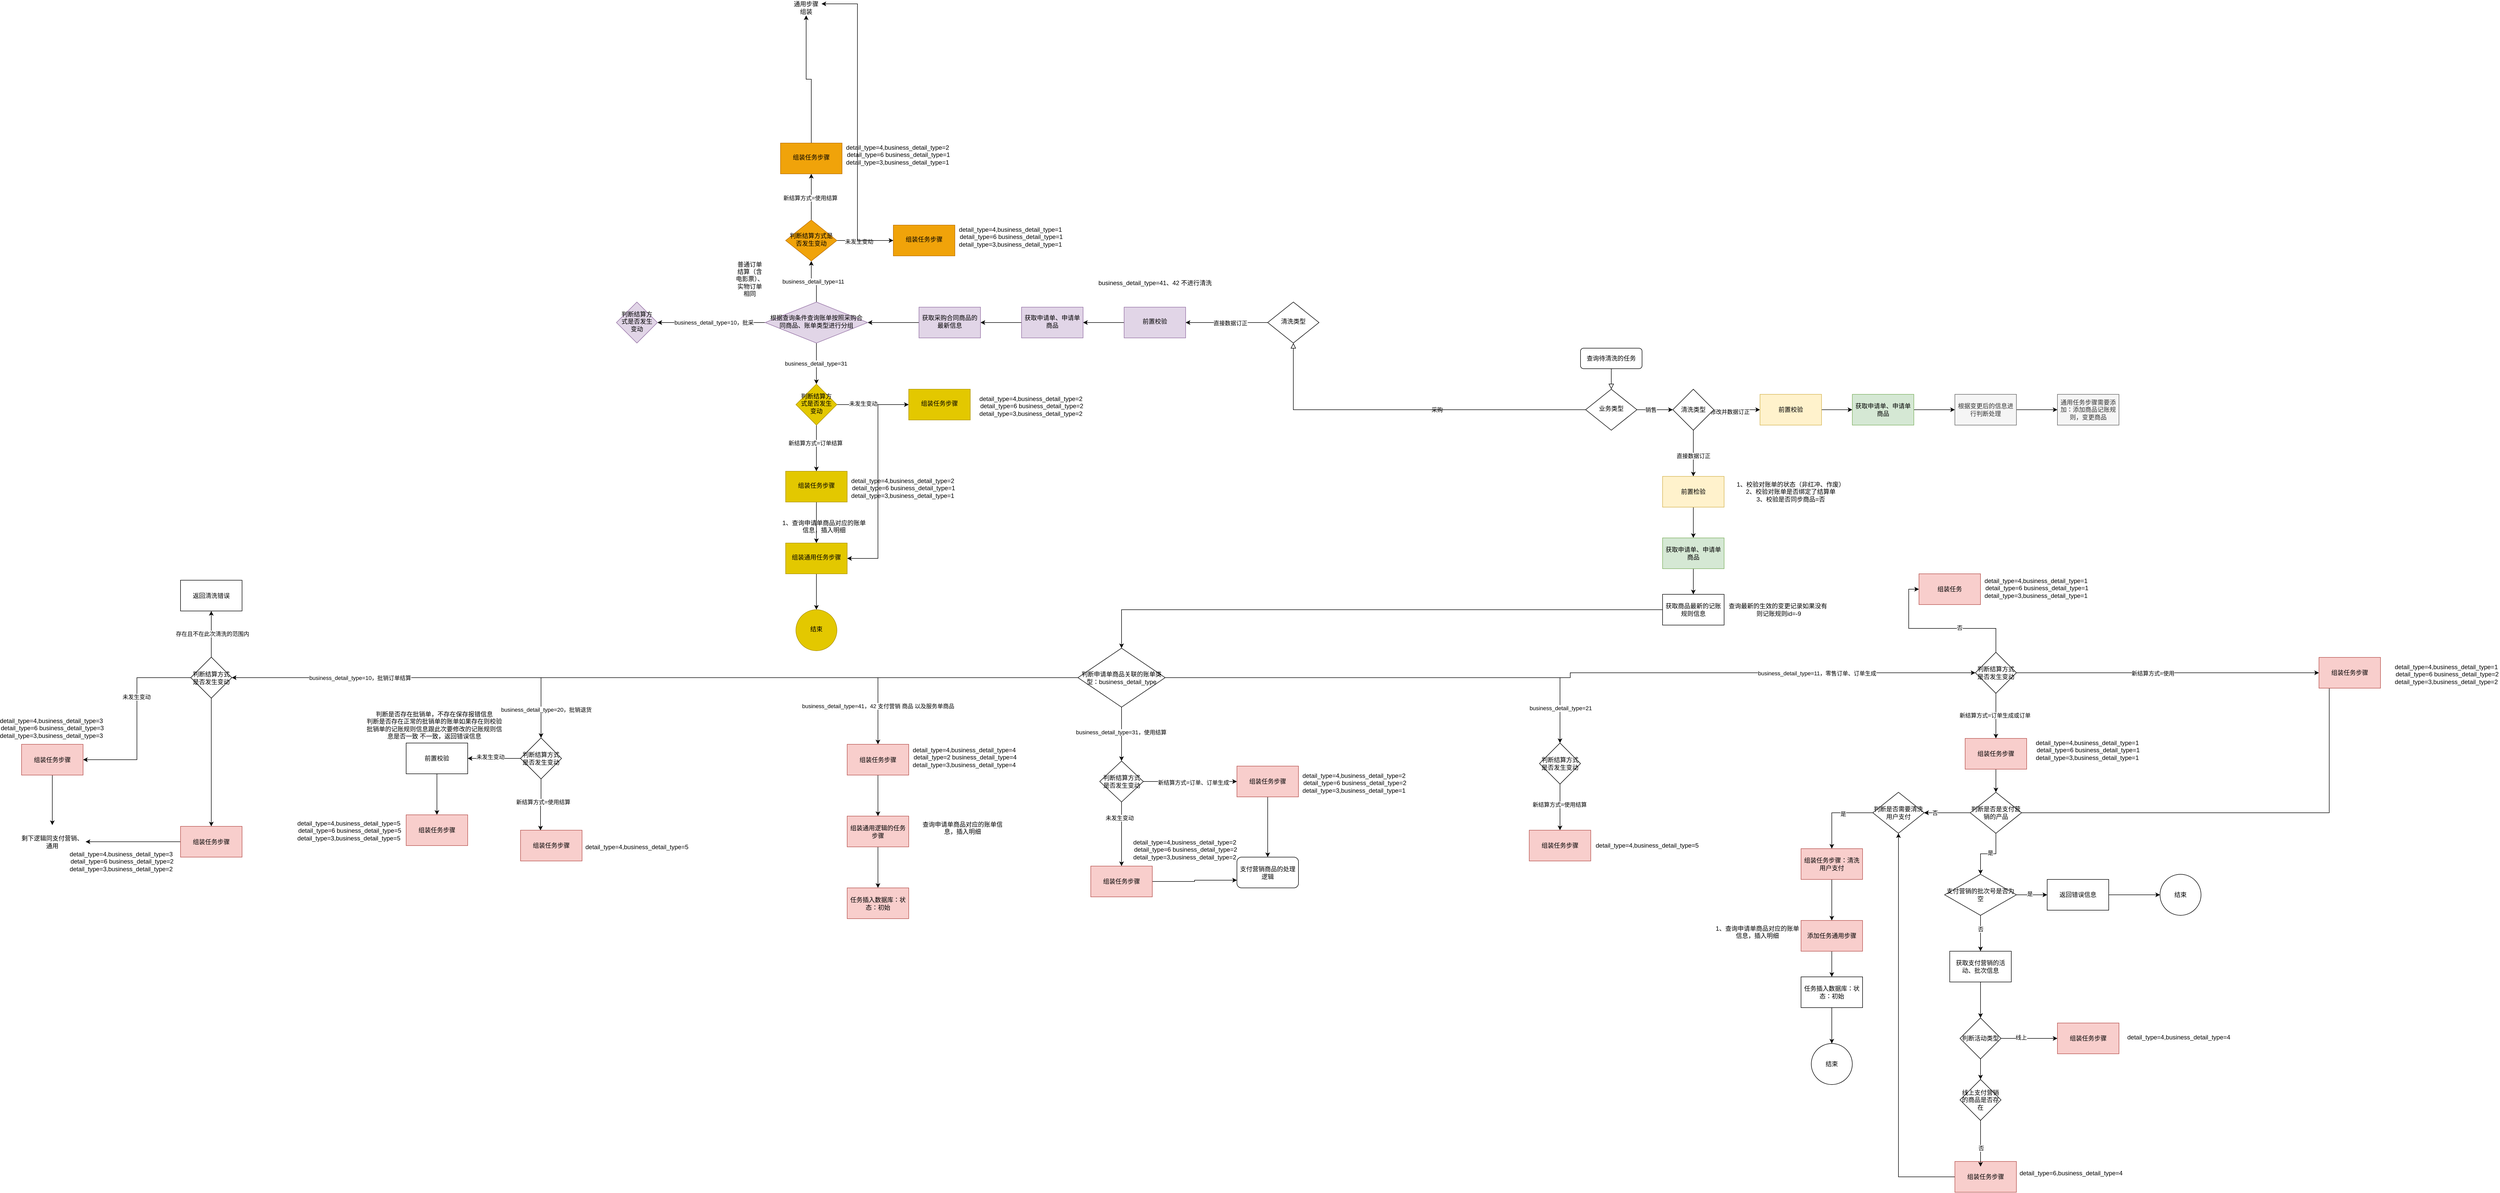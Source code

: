 <mxfile version="24.3.1" type="github">
  <diagram id="C5RBs43oDa-KdzZeNtuy" name="Page-1">
    <mxGraphModel dx="4502" dy="1900" grid="1" gridSize="10" guides="1" tooltips="1" connect="1" arrows="1" fold="1" page="1" pageScale="1" pageWidth="827" pageHeight="1169" math="0" shadow="0">
      <root>
        <mxCell id="WIyWlLk6GJQsqaUBKTNV-0" />
        <mxCell id="WIyWlLk6GJQsqaUBKTNV-1" parent="WIyWlLk6GJQsqaUBKTNV-0" />
        <mxCell id="WIyWlLk6GJQsqaUBKTNV-2" value="" style="rounded=0;html=1;jettySize=auto;orthogonalLoop=1;fontSize=11;endArrow=block;endFill=0;endSize=8;strokeWidth=1;shadow=0;labelBackgroundColor=none;edgeStyle=orthogonalEdgeStyle;" parent="WIyWlLk6GJQsqaUBKTNV-1" source="WIyWlLk6GJQsqaUBKTNV-3" target="WIyWlLk6GJQsqaUBKTNV-6" edge="1">
          <mxGeometry relative="1" as="geometry" />
        </mxCell>
        <mxCell id="WIyWlLk6GJQsqaUBKTNV-3" value="查询待清洗的任务" style="rounded=1;whiteSpace=wrap;html=1;fontSize=12;glass=0;strokeWidth=1;shadow=0;" parent="WIyWlLk6GJQsqaUBKTNV-1" vertex="1">
          <mxGeometry x="-80" y="80" width="120" height="40" as="geometry" />
        </mxCell>
        <mxCell id="WIyWlLk6GJQsqaUBKTNV-4" value="采购" style="rounded=0;html=1;jettySize=auto;orthogonalLoop=1;fontSize=11;endArrow=block;endFill=0;endSize=8;strokeWidth=1;shadow=0;labelBackgroundColor=none;edgeStyle=orthogonalEdgeStyle;" parent="WIyWlLk6GJQsqaUBKTNV-1" source="WIyWlLk6GJQsqaUBKTNV-6" target="WIyWlLk6GJQsqaUBKTNV-10" edge="1">
          <mxGeometry x="-0.171" relative="1" as="geometry">
            <mxPoint as="offset" />
          </mxGeometry>
        </mxCell>
        <mxCell id="jGAe0SY2VGK8TSROneUU-2" value="" style="edgeStyle=orthogonalEdgeStyle;rounded=0;orthogonalLoop=1;jettySize=auto;html=1;" parent="WIyWlLk6GJQsqaUBKTNV-1" source="WIyWlLk6GJQsqaUBKTNV-6" edge="1">
          <mxGeometry relative="1" as="geometry">
            <mxPoint x="100" y="200" as="targetPoint" />
          </mxGeometry>
        </mxCell>
        <mxCell id="jGAe0SY2VGK8TSROneUU-3" value="销售" style="edgeLabel;html=1;align=center;verticalAlign=middle;resizable=0;points=[];" parent="jGAe0SY2VGK8TSROneUU-2" vertex="1" connectable="0">
          <mxGeometry x="-0.229" relative="1" as="geometry">
            <mxPoint as="offset" />
          </mxGeometry>
        </mxCell>
        <mxCell id="WIyWlLk6GJQsqaUBKTNV-6" value="业务类型" style="rhombus;whiteSpace=wrap;html=1;shadow=0;fontFamily=Helvetica;fontSize=12;align=center;strokeWidth=1;spacing=6;spacingTop=-4;" parent="WIyWlLk6GJQsqaUBKTNV-1" vertex="1">
          <mxGeometry x="-70" y="160" width="100" height="80" as="geometry" />
        </mxCell>
        <mxCell id="2OsWfhqXqFlylCH4l19Q-96" value="" style="edgeStyle=orthogonalEdgeStyle;rounded=0;orthogonalLoop=1;jettySize=auto;html=1;" edge="1" parent="WIyWlLk6GJQsqaUBKTNV-1" source="WIyWlLk6GJQsqaUBKTNV-10" target="2OsWfhqXqFlylCH4l19Q-95">
          <mxGeometry relative="1" as="geometry" />
        </mxCell>
        <mxCell id="2OsWfhqXqFlylCH4l19Q-98" value="直接数据订正" style="edgeLabel;html=1;align=center;verticalAlign=middle;resizable=0;points=[];" vertex="1" connectable="0" parent="2OsWfhqXqFlylCH4l19Q-96">
          <mxGeometry x="-0.087" y="1" relative="1" as="geometry">
            <mxPoint as="offset" />
          </mxGeometry>
        </mxCell>
        <mxCell id="WIyWlLk6GJQsqaUBKTNV-10" value="清洗类型" style="rhombus;whiteSpace=wrap;html=1;shadow=0;fontFamily=Helvetica;fontSize=12;align=center;strokeWidth=1;spacing=6;spacingTop=-4;" parent="WIyWlLk6GJQsqaUBKTNV-1" vertex="1">
          <mxGeometry x="-690" y="-10" width="100" height="80" as="geometry" />
        </mxCell>
        <mxCell id="jGAe0SY2VGK8TSROneUU-6" value="" style="edgeStyle=orthogonalEdgeStyle;rounded=0;orthogonalLoop=1;jettySize=auto;html=1;" parent="WIyWlLk6GJQsqaUBKTNV-1" source="jGAe0SY2VGK8TSROneUU-4" target="jGAe0SY2VGK8TSROneUU-5" edge="1">
          <mxGeometry relative="1" as="geometry" />
        </mxCell>
        <mxCell id="jGAe0SY2VGK8TSROneUU-10" value="修改并数据订正" style="edgeLabel;html=1;align=center;verticalAlign=middle;resizable=0;points=[];" parent="jGAe0SY2VGK8TSROneUU-6" vertex="1" connectable="0">
          <mxGeometry x="-0.323" y="-4" relative="1" as="geometry">
            <mxPoint as="offset" />
          </mxGeometry>
        </mxCell>
        <mxCell id="jGAe0SY2VGK8TSROneUU-8" value="" style="edgeStyle=orthogonalEdgeStyle;rounded=0;orthogonalLoop=1;jettySize=auto;html=1;" parent="WIyWlLk6GJQsqaUBKTNV-1" source="jGAe0SY2VGK8TSROneUU-4" target="jGAe0SY2VGK8TSROneUU-7" edge="1">
          <mxGeometry relative="1" as="geometry" />
        </mxCell>
        <mxCell id="jGAe0SY2VGK8TSROneUU-9" value="直接数据订正" style="edgeLabel;html=1;align=center;verticalAlign=middle;resizable=0;points=[];" parent="jGAe0SY2VGK8TSROneUU-8" vertex="1" connectable="0">
          <mxGeometry x="0.022" relative="1" as="geometry">
            <mxPoint y="4" as="offset" />
          </mxGeometry>
        </mxCell>
        <mxCell id="jGAe0SY2VGK8TSROneUU-4" value="清洗类型" style="rhombus;whiteSpace=wrap;html=1;" parent="WIyWlLk6GJQsqaUBKTNV-1" vertex="1">
          <mxGeometry x="100" y="160" width="80" height="80" as="geometry" />
        </mxCell>
        <mxCell id="jGAe0SY2VGK8TSROneUU-15" value="" style="edgeStyle=orthogonalEdgeStyle;rounded=0;orthogonalLoop=1;jettySize=auto;html=1;" parent="WIyWlLk6GJQsqaUBKTNV-1" source="jGAe0SY2VGK8TSROneUU-5" target="jGAe0SY2VGK8TSROneUU-14" edge="1">
          <mxGeometry relative="1" as="geometry" />
        </mxCell>
        <mxCell id="jGAe0SY2VGK8TSROneUU-5" value="前置校验" style="whiteSpace=wrap;html=1;fillColor=#fff2cc;strokeColor=#d6b656;" parent="WIyWlLk6GJQsqaUBKTNV-1" vertex="1">
          <mxGeometry x="270" y="170" width="120" height="60" as="geometry" />
        </mxCell>
        <mxCell id="jGAe0SY2VGK8TSROneUU-13" value="" style="edgeStyle=orthogonalEdgeStyle;rounded=0;orthogonalLoop=1;jettySize=auto;html=1;" parent="WIyWlLk6GJQsqaUBKTNV-1" source="jGAe0SY2VGK8TSROneUU-7" target="jGAe0SY2VGK8TSROneUU-12" edge="1">
          <mxGeometry relative="1" as="geometry" />
        </mxCell>
        <mxCell id="jGAe0SY2VGK8TSROneUU-7" value="前置检验" style="whiteSpace=wrap;html=1;fillColor=#fff2cc;strokeColor=#d6b656;" parent="WIyWlLk6GJQsqaUBKTNV-1" vertex="1">
          <mxGeometry x="80" y="330" width="120" height="60" as="geometry" />
        </mxCell>
        <mxCell id="jGAe0SY2VGK8TSROneUU-11" value="1、校验对账单的状态（非红冲、作废）&lt;div&gt;2、校验对账单是否绑定了结算单&lt;/div&gt;&lt;div&gt;3、校验是否同步商品=否&lt;/div&gt;" style="text;html=1;align=center;verticalAlign=middle;whiteSpace=wrap;rounded=0;" parent="WIyWlLk6GJQsqaUBKTNV-1" vertex="1">
          <mxGeometry x="200" y="345" width="260" height="30" as="geometry" />
        </mxCell>
        <mxCell id="jGAe0SY2VGK8TSROneUU-20" value="" style="edgeStyle=orthogonalEdgeStyle;rounded=0;orthogonalLoop=1;jettySize=auto;html=1;" parent="WIyWlLk6GJQsqaUBKTNV-1" source="jGAe0SY2VGK8TSROneUU-12" target="jGAe0SY2VGK8TSROneUU-21" edge="1">
          <mxGeometry relative="1" as="geometry">
            <mxPoint x="140" y="550" as="targetPoint" />
          </mxGeometry>
        </mxCell>
        <mxCell id="jGAe0SY2VGK8TSROneUU-12" value="获取申请单、申请单商品" style="whiteSpace=wrap;html=1;fillColor=#d5e8d4;strokeColor=#82b366;" parent="WIyWlLk6GJQsqaUBKTNV-1" vertex="1">
          <mxGeometry x="80" y="450" width="120" height="60" as="geometry" />
        </mxCell>
        <mxCell id="2OsWfhqXqFlylCH4l19Q-92" value="" style="edgeStyle=orthogonalEdgeStyle;rounded=0;orthogonalLoop=1;jettySize=auto;html=1;" edge="1" parent="WIyWlLk6GJQsqaUBKTNV-1" source="jGAe0SY2VGK8TSROneUU-14" target="2OsWfhqXqFlylCH4l19Q-91">
          <mxGeometry relative="1" as="geometry" />
        </mxCell>
        <mxCell id="jGAe0SY2VGK8TSROneUU-14" value="获取申请单、申请单商品" style="whiteSpace=wrap;html=1;fillColor=#d5e8d4;strokeColor=#82b366;" parent="WIyWlLk6GJQsqaUBKTNV-1" vertex="1">
          <mxGeometry x="450" y="170" width="120" height="60" as="geometry" />
        </mxCell>
        <mxCell id="jGAe0SY2VGK8TSROneUU-35" value="" style="edgeStyle=orthogonalEdgeStyle;rounded=0;orthogonalLoop=1;jettySize=auto;html=1;" parent="WIyWlLk6GJQsqaUBKTNV-1" source="jGAe0SY2VGK8TSROneUU-21" target="jGAe0SY2VGK8TSROneUU-34" edge="1">
          <mxGeometry relative="1" as="geometry" />
        </mxCell>
        <mxCell id="jGAe0SY2VGK8TSROneUU-21" value="获取商品最新的记账规则信息" style="rounded=0;whiteSpace=wrap;html=1;" parent="WIyWlLk6GJQsqaUBKTNV-1" vertex="1">
          <mxGeometry x="80" y="560" width="120" height="60" as="geometry" />
        </mxCell>
        <mxCell id="jGAe0SY2VGK8TSROneUU-22" value="查询最新的生效的变更记录如果没有&lt;div&gt;&amp;nbsp;则记账规则id=-9&lt;/div&gt;" style="text;html=1;align=center;verticalAlign=middle;whiteSpace=wrap;rounded=0;" parent="WIyWlLk6GJQsqaUBKTNV-1" vertex="1">
          <mxGeometry x="170" y="575" width="270" height="30" as="geometry" />
        </mxCell>
        <mxCell id="jGAe0SY2VGK8TSROneUU-28" value="" style="edgeStyle=orthogonalEdgeStyle;rounded=0;orthogonalLoop=1;jettySize=auto;html=1;" parent="WIyWlLk6GJQsqaUBKTNV-1" source="jGAe0SY2VGK8TSROneUU-25" target="jGAe0SY2VGK8TSROneUU-27" edge="1">
          <mxGeometry relative="1" as="geometry" />
        </mxCell>
        <mxCell id="jGAe0SY2VGK8TSROneUU-29" value="新结算方式=使用" style="edgeLabel;html=1;align=center;verticalAlign=middle;resizable=0;points=[];" parent="jGAe0SY2VGK8TSROneUU-28" vertex="1" connectable="0">
          <mxGeometry x="-0.1" y="-1" relative="1" as="geometry">
            <mxPoint as="offset" />
          </mxGeometry>
        </mxCell>
        <mxCell id="jGAe0SY2VGK8TSROneUU-32" value="" style="edgeStyle=orthogonalEdgeStyle;rounded=0;orthogonalLoop=1;jettySize=auto;html=1;" parent="WIyWlLk6GJQsqaUBKTNV-1" source="jGAe0SY2VGK8TSROneUU-25" target="jGAe0SY2VGK8TSROneUU-31" edge="1">
          <mxGeometry relative="1" as="geometry" />
        </mxCell>
        <mxCell id="jGAe0SY2VGK8TSROneUU-33" value="新结算方式=订单生成或订单" style="edgeLabel;html=1;align=center;verticalAlign=middle;resizable=0;points=[];" parent="jGAe0SY2VGK8TSROneUU-32" vertex="1" connectable="0">
          <mxGeometry x="-0.022" y="-2" relative="1" as="geometry">
            <mxPoint as="offset" />
          </mxGeometry>
        </mxCell>
        <mxCell id="jGAe0SY2VGK8TSROneUU-100" style="edgeStyle=orthogonalEdgeStyle;rounded=0;orthogonalLoop=1;jettySize=auto;html=1;entryX=0;entryY=0.5;entryDx=0;entryDy=0;" parent="WIyWlLk6GJQsqaUBKTNV-1" source="jGAe0SY2VGK8TSROneUU-25" target="jGAe0SY2VGK8TSROneUU-99" edge="1">
          <mxGeometry relative="1" as="geometry" />
        </mxCell>
        <mxCell id="jGAe0SY2VGK8TSROneUU-101" value="否" style="edgeLabel;html=1;align=center;verticalAlign=middle;resizable=0;points=[];" parent="jGAe0SY2VGK8TSROneUU-100" vertex="1" connectable="0">
          <mxGeometry x="-0.248" y="-3" relative="1" as="geometry">
            <mxPoint y="1" as="offset" />
          </mxGeometry>
        </mxCell>
        <mxCell id="jGAe0SY2VGK8TSROneUU-25" value="判断结算方式是否发生变动" style="rhombus;whiteSpace=wrap;html=1;rounded=0;" parent="WIyWlLk6GJQsqaUBKTNV-1" vertex="1">
          <mxGeometry x="690" y="673" width="80" height="80" as="geometry" />
        </mxCell>
        <mxCell id="2OsWfhqXqFlylCH4l19Q-74" style="edgeStyle=orthogonalEdgeStyle;rounded=0;orthogonalLoop=1;jettySize=auto;html=1;" edge="1" parent="WIyWlLk6GJQsqaUBKTNV-1" source="jGAe0SY2VGK8TSROneUU-27" target="jGAe0SY2VGK8TSROneUU-73">
          <mxGeometry relative="1" as="geometry">
            <Array as="points">
              <mxPoint x="1380" y="986" />
            </Array>
          </mxGeometry>
        </mxCell>
        <mxCell id="jGAe0SY2VGK8TSROneUU-27" value="组装任务步骤" style="whiteSpace=wrap;html=1;rounded=0;fillColor=#f8cecc;strokeColor=#b85450;" parent="WIyWlLk6GJQsqaUBKTNV-1" vertex="1">
          <mxGeometry x="1360" y="683" width="120" height="60" as="geometry" />
        </mxCell>
        <mxCell id="jGAe0SY2VGK8TSROneUU-30" value="detail_type=4,business_detail_type=1&amp;nbsp;&lt;div&gt;detail_type=6 business_detail_type=2&lt;/div&gt;&lt;div&gt;detail_type=3,business_detail_type=2&amp;nbsp;&lt;br&gt;&lt;/div&gt;&lt;div&gt;&lt;br&gt;&lt;/div&gt;" style="text;html=1;align=center;verticalAlign=middle;whiteSpace=wrap;rounded=0;" parent="WIyWlLk6GJQsqaUBKTNV-1" vertex="1">
          <mxGeometry x="1580" y="708" width="60" height="30" as="geometry" />
        </mxCell>
        <mxCell id="jGAe0SY2VGK8TSROneUU-42" value="" style="edgeStyle=orthogonalEdgeStyle;rounded=0;orthogonalLoop=1;jettySize=auto;html=1;" parent="WIyWlLk6GJQsqaUBKTNV-1" source="jGAe0SY2VGK8TSROneUU-31" target="jGAe0SY2VGK8TSROneUU-41" edge="1">
          <mxGeometry relative="1" as="geometry" />
        </mxCell>
        <mxCell id="jGAe0SY2VGK8TSROneUU-31" value="组装任务步骤" style="whiteSpace=wrap;html=1;rounded=0;fillColor=#f8cecc;strokeColor=#b85450;" parent="WIyWlLk6GJQsqaUBKTNV-1" vertex="1">
          <mxGeometry x="670" y="841" width="120" height="60" as="geometry" />
        </mxCell>
        <mxCell id="jGAe0SY2VGK8TSROneUU-37" value="" style="edgeStyle=orthogonalEdgeStyle;rounded=0;orthogonalLoop=1;jettySize=auto;html=1;entryX=0;entryY=0.5;entryDx=0;entryDy=0;" parent="WIyWlLk6GJQsqaUBKTNV-1" source="jGAe0SY2VGK8TSROneUU-34" target="jGAe0SY2VGK8TSROneUU-25" edge="1">
          <mxGeometry relative="1" as="geometry">
            <mxPoint x="45" y="722.5" as="targetPoint" />
          </mxGeometry>
        </mxCell>
        <mxCell id="jGAe0SY2VGK8TSROneUU-38" value="business_detail_type=11，零售订单、订单生成" style="edgeLabel;html=1;align=center;verticalAlign=middle;resizable=0;points=[];" parent="jGAe0SY2VGK8TSROneUU-37" vertex="1" connectable="0">
          <mxGeometry x="-0.1" y="2" relative="1" as="geometry">
            <mxPoint x="555" y="-7" as="offset" />
          </mxGeometry>
        </mxCell>
        <mxCell id="jGAe0SY2VGK8TSROneUU-87" value="" style="edgeStyle=orthogonalEdgeStyle;rounded=0;orthogonalLoop=1;jettySize=auto;html=1;" parent="WIyWlLk6GJQsqaUBKTNV-1" source="jGAe0SY2VGK8TSROneUU-34" target="jGAe0SY2VGK8TSROneUU-86" edge="1">
          <mxGeometry relative="1" as="geometry" />
        </mxCell>
        <mxCell id="jGAe0SY2VGK8TSROneUU-88" value="business_detail_type=31，使用结算" style="edgeLabel;html=1;align=center;verticalAlign=middle;resizable=0;points=[];" parent="jGAe0SY2VGK8TSROneUU-87" vertex="1" connectable="0">
          <mxGeometry x="-0.077" y="-1" relative="1" as="geometry">
            <mxPoint as="offset" />
          </mxGeometry>
        </mxCell>
        <mxCell id="2OsWfhqXqFlylCH4l19Q-15" value="" style="edgeStyle=orthogonalEdgeStyle;rounded=0;orthogonalLoop=1;jettySize=auto;html=1;" edge="1" parent="WIyWlLk6GJQsqaUBKTNV-1" source="jGAe0SY2VGK8TSROneUU-34" target="2OsWfhqXqFlylCH4l19Q-14">
          <mxGeometry relative="1" as="geometry" />
        </mxCell>
        <mxCell id="2OsWfhqXqFlylCH4l19Q-45" value="" style="edgeStyle=orthogonalEdgeStyle;rounded=0;orthogonalLoop=1;jettySize=auto;html=1;" edge="1" parent="WIyWlLk6GJQsqaUBKTNV-1" source="jGAe0SY2VGK8TSROneUU-34" target="2OsWfhqXqFlylCH4l19Q-44">
          <mxGeometry relative="1" as="geometry" />
        </mxCell>
        <mxCell id="2OsWfhqXqFlylCH4l19Q-46" value="business_detail_type=20，批销退货" style="edgeLabel;html=1;align=center;verticalAlign=middle;resizable=0;points=[];" vertex="1" connectable="0" parent="2OsWfhqXqFlylCH4l19Q-45">
          <mxGeometry x="0.823" relative="1" as="geometry">
            <mxPoint x="10" y="48" as="offset" />
          </mxGeometry>
        </mxCell>
        <mxCell id="2OsWfhqXqFlylCH4l19Q-49" value="" style="edgeStyle=orthogonalEdgeStyle;rounded=0;orthogonalLoop=1;jettySize=auto;html=1;" edge="1" parent="WIyWlLk6GJQsqaUBKTNV-1" source="jGAe0SY2VGK8TSROneUU-34" target="2OsWfhqXqFlylCH4l19Q-48">
          <mxGeometry relative="1" as="geometry" />
        </mxCell>
        <mxCell id="2OsWfhqXqFlylCH4l19Q-50" value="business_detail_type=41，42 支付营销 商品 以及服务单商品" style="edgeLabel;html=1;align=center;verticalAlign=middle;resizable=0;points=[];" vertex="1" connectable="0" parent="2OsWfhqXqFlylCH4l19Q-49">
          <mxGeometry x="0.714" relative="1" as="geometry">
            <mxPoint as="offset" />
          </mxGeometry>
        </mxCell>
        <mxCell id="2OsWfhqXqFlylCH4l19Q-77" value="" style="edgeStyle=orthogonalEdgeStyle;rounded=0;orthogonalLoop=1;jettySize=auto;html=1;" edge="1" parent="WIyWlLk6GJQsqaUBKTNV-1" source="jGAe0SY2VGK8TSROneUU-34" target="2OsWfhqXqFlylCH4l19Q-76">
          <mxGeometry relative="1" as="geometry" />
        </mxCell>
        <mxCell id="2OsWfhqXqFlylCH4l19Q-78" value="business_detail_type=21" style="edgeLabel;html=1;align=center;verticalAlign=middle;resizable=0;points=[];" vertex="1" connectable="0" parent="2OsWfhqXqFlylCH4l19Q-77">
          <mxGeometry x="0.849" y="1" relative="1" as="geometry">
            <mxPoint as="offset" />
          </mxGeometry>
        </mxCell>
        <mxCell id="jGAe0SY2VGK8TSROneUU-34" value="判断申请单商品关联的账单类型：business_detail_type" style="rhombus;whiteSpace=wrap;html=1;rounded=0;" parent="WIyWlLk6GJQsqaUBKTNV-1" vertex="1">
          <mxGeometry x="-1060" y="665" width="170" height="115" as="geometry" />
        </mxCell>
        <mxCell id="jGAe0SY2VGK8TSROneUU-40" value="detail_type=4,business_detail_type=1&amp;nbsp;&lt;div&gt;detail_type=6 business_detail_type=1&lt;/div&gt;&lt;div&gt;detail_type=3,business_detail_type=1&amp;nbsp;&lt;br&gt;&lt;/div&gt;&lt;div&gt;&lt;br&gt;&lt;/div&gt;" style="text;html=1;align=center;verticalAlign=middle;whiteSpace=wrap;rounded=0;" parent="WIyWlLk6GJQsqaUBKTNV-1" vertex="1">
          <mxGeometry x="880" y="856" width="60" height="30" as="geometry" />
        </mxCell>
        <mxCell id="jGAe0SY2VGK8TSROneUU-47" value="" style="edgeStyle=orthogonalEdgeStyle;rounded=0;orthogonalLoop=1;jettySize=auto;html=1;" parent="WIyWlLk6GJQsqaUBKTNV-1" source="jGAe0SY2VGK8TSROneUU-41" target="jGAe0SY2VGK8TSROneUU-46" edge="1">
          <mxGeometry relative="1" as="geometry">
            <Array as="points">
              <mxPoint x="730" y="1066" />
              <mxPoint x="700" y="1066" />
            </Array>
          </mxGeometry>
        </mxCell>
        <mxCell id="jGAe0SY2VGK8TSROneUU-48" value="是" style="edgeLabel;html=1;align=center;verticalAlign=middle;resizable=0;points=[];" parent="jGAe0SY2VGK8TSROneUU-47" vertex="1" connectable="0">
          <mxGeometry x="-0.075" y="-2" relative="1" as="geometry">
            <mxPoint as="offset" />
          </mxGeometry>
        </mxCell>
        <mxCell id="jGAe0SY2VGK8TSROneUU-74" value="" style="edgeStyle=orthogonalEdgeStyle;rounded=0;orthogonalLoop=1;jettySize=auto;html=1;" parent="WIyWlLk6GJQsqaUBKTNV-1" source="jGAe0SY2VGK8TSROneUU-41" target="jGAe0SY2VGK8TSROneUU-73" edge="1">
          <mxGeometry relative="1" as="geometry" />
        </mxCell>
        <mxCell id="jGAe0SY2VGK8TSROneUU-75" value="否" style="edgeLabel;html=1;align=center;verticalAlign=middle;resizable=0;points=[];" parent="jGAe0SY2VGK8TSROneUU-74" vertex="1" connectable="0">
          <mxGeometry x="0.547" relative="1" as="geometry">
            <mxPoint as="offset" />
          </mxGeometry>
        </mxCell>
        <mxCell id="jGAe0SY2VGK8TSROneUU-41" value="判断是否是支付营销的产品" style="rhombus;whiteSpace=wrap;html=1;rounded=0;" parent="WIyWlLk6GJQsqaUBKTNV-1" vertex="1">
          <mxGeometry x="680" y="946" width="100" height="80" as="geometry" />
        </mxCell>
        <mxCell id="jGAe0SY2VGK8TSROneUU-50" value="" style="edgeStyle=orthogonalEdgeStyle;rounded=0;orthogonalLoop=1;jettySize=auto;html=1;" parent="WIyWlLk6GJQsqaUBKTNV-1" source="jGAe0SY2VGK8TSROneUU-46" target="jGAe0SY2VGK8TSROneUU-49" edge="1">
          <mxGeometry relative="1" as="geometry" />
        </mxCell>
        <mxCell id="jGAe0SY2VGK8TSROneUU-51" value="是" style="edgeLabel;html=1;align=center;verticalAlign=middle;resizable=0;points=[];" parent="jGAe0SY2VGK8TSROneUU-50" vertex="1" connectable="0">
          <mxGeometry x="-0.133" y="2" relative="1" as="geometry">
            <mxPoint as="offset" />
          </mxGeometry>
        </mxCell>
        <mxCell id="jGAe0SY2VGK8TSROneUU-55" value="" style="edgeStyle=orthogonalEdgeStyle;rounded=0;orthogonalLoop=1;jettySize=auto;html=1;" parent="WIyWlLk6GJQsqaUBKTNV-1" source="jGAe0SY2VGK8TSROneUU-46" target="jGAe0SY2VGK8TSROneUU-54" edge="1">
          <mxGeometry relative="1" as="geometry" />
        </mxCell>
        <mxCell id="jGAe0SY2VGK8TSROneUU-56" value="否" style="edgeLabel;html=1;align=center;verticalAlign=middle;resizable=0;points=[];" parent="jGAe0SY2VGK8TSROneUU-55" vertex="1" connectable="0">
          <mxGeometry x="-0.222" relative="1" as="geometry">
            <mxPoint as="offset" />
          </mxGeometry>
        </mxCell>
        <mxCell id="jGAe0SY2VGK8TSROneUU-46" value="支付营销的批次号是否为空" style="rhombus;whiteSpace=wrap;html=1;rounded=0;" parent="WIyWlLk6GJQsqaUBKTNV-1" vertex="1">
          <mxGeometry x="630" y="1106" width="140" height="80" as="geometry" />
        </mxCell>
        <mxCell id="jGAe0SY2VGK8TSROneUU-53" value="" style="edgeStyle=orthogonalEdgeStyle;rounded=0;orthogonalLoop=1;jettySize=auto;html=1;" parent="WIyWlLk6GJQsqaUBKTNV-1" source="jGAe0SY2VGK8TSROneUU-49" target="jGAe0SY2VGK8TSROneUU-52" edge="1">
          <mxGeometry relative="1" as="geometry" />
        </mxCell>
        <mxCell id="jGAe0SY2VGK8TSROneUU-49" value="返回错误信息" style="whiteSpace=wrap;html=1;rounded=0;" parent="WIyWlLk6GJQsqaUBKTNV-1" vertex="1">
          <mxGeometry x="830" y="1116" width="120" height="60" as="geometry" />
        </mxCell>
        <mxCell id="jGAe0SY2VGK8TSROneUU-52" value="结束" style="ellipse;whiteSpace=wrap;html=1;rounded=0;" parent="WIyWlLk6GJQsqaUBKTNV-1" vertex="1">
          <mxGeometry x="1050" y="1106" width="80" height="80" as="geometry" />
        </mxCell>
        <mxCell id="jGAe0SY2VGK8TSROneUU-61" value="" style="edgeStyle=orthogonalEdgeStyle;rounded=0;orthogonalLoop=1;jettySize=auto;html=1;" parent="WIyWlLk6GJQsqaUBKTNV-1" source="jGAe0SY2VGK8TSROneUU-54" target="jGAe0SY2VGK8TSROneUU-60" edge="1">
          <mxGeometry relative="1" as="geometry" />
        </mxCell>
        <mxCell id="jGAe0SY2VGK8TSROneUU-54" value="获取支付营销的活动、批次信息" style="whiteSpace=wrap;html=1;rounded=0;" parent="WIyWlLk6GJQsqaUBKTNV-1" vertex="1">
          <mxGeometry x="640" y="1256" width="120" height="60" as="geometry" />
        </mxCell>
        <mxCell id="jGAe0SY2VGK8TSROneUU-59" style="edgeStyle=orthogonalEdgeStyle;rounded=0;orthogonalLoop=1;jettySize=auto;html=1;exitX=0.5;exitY=1;exitDx=0;exitDy=0;" parent="WIyWlLk6GJQsqaUBKTNV-1" source="jGAe0SY2VGK8TSROneUU-54" target="jGAe0SY2VGK8TSROneUU-54" edge="1">
          <mxGeometry relative="1" as="geometry" />
        </mxCell>
        <mxCell id="jGAe0SY2VGK8TSROneUU-63" value="" style="edgeStyle=orthogonalEdgeStyle;rounded=0;orthogonalLoop=1;jettySize=auto;html=1;" parent="WIyWlLk6GJQsqaUBKTNV-1" source="jGAe0SY2VGK8TSROneUU-60" target="jGAe0SY2VGK8TSROneUU-62" edge="1">
          <mxGeometry relative="1" as="geometry" />
        </mxCell>
        <mxCell id="jGAe0SY2VGK8TSROneUU-64" value="线上" style="edgeLabel;html=1;align=center;verticalAlign=middle;resizable=0;points=[];" parent="jGAe0SY2VGK8TSROneUU-63" vertex="1" connectable="0">
          <mxGeometry x="-0.3" y="2" relative="1" as="geometry">
            <mxPoint as="offset" />
          </mxGeometry>
        </mxCell>
        <mxCell id="2OsWfhqXqFlylCH4l19Q-3" value="" style="edgeStyle=orthogonalEdgeStyle;rounded=0;orthogonalLoop=1;jettySize=auto;html=1;" edge="1" parent="WIyWlLk6GJQsqaUBKTNV-1" source="jGAe0SY2VGK8TSROneUU-60" target="2OsWfhqXqFlylCH4l19Q-2">
          <mxGeometry relative="1" as="geometry" />
        </mxCell>
        <mxCell id="jGAe0SY2VGK8TSROneUU-60" value="判断活动类型" style="rhombus;whiteSpace=wrap;html=1;rounded=0;" parent="WIyWlLk6GJQsqaUBKTNV-1" vertex="1">
          <mxGeometry x="660" y="1386" width="80" height="80" as="geometry" />
        </mxCell>
        <mxCell id="jGAe0SY2VGK8TSROneUU-62" value="组装任务步骤" style="whiteSpace=wrap;html=1;rounded=0;fillColor=#f8cecc;strokeColor=#b85450;" parent="WIyWlLk6GJQsqaUBKTNV-1" vertex="1">
          <mxGeometry x="850" y="1396" width="120" height="60" as="geometry" />
        </mxCell>
        <mxCell id="jGAe0SY2VGK8TSROneUU-65" value="detail_type=4,business_detail_type=4&amp;nbsp;&lt;span style=&quot;background-color: initial;&quot;&gt;&amp;nbsp;&lt;/span&gt;&lt;div&gt;&lt;br&gt;&lt;/div&gt;" style="text;html=1;align=center;verticalAlign=middle;whiteSpace=wrap;rounded=0;" parent="WIyWlLk6GJQsqaUBKTNV-1" vertex="1">
          <mxGeometry x="1060" y="1416" width="60" height="30" as="geometry" />
        </mxCell>
        <mxCell id="jGAe0SY2VGK8TSROneUU-85" style="edgeStyle=orthogonalEdgeStyle;rounded=0;orthogonalLoop=1;jettySize=auto;html=1;entryX=0.5;entryY=1;entryDx=0;entryDy=0;" parent="WIyWlLk6GJQsqaUBKTNV-1" source="jGAe0SY2VGK8TSROneUU-66" target="jGAe0SY2VGK8TSROneUU-73" edge="1">
          <mxGeometry relative="1" as="geometry" />
        </mxCell>
        <mxCell id="jGAe0SY2VGK8TSROneUU-66" value="组装任务步骤" style="whiteSpace=wrap;html=1;rounded=0;fillColor=#f8cecc;strokeColor=#b85450;" parent="WIyWlLk6GJQsqaUBKTNV-1" vertex="1">
          <mxGeometry x="650" y="1666" width="120" height="60" as="geometry" />
        </mxCell>
        <mxCell id="jGAe0SY2VGK8TSROneUU-69" value="detail_type=6,business_detail_type=4&amp;nbsp;&lt;span style=&quot;background-color: initial;&quot;&gt;&amp;nbsp;&lt;/span&gt;&lt;div&gt;&lt;br&gt;&lt;/div&gt;" style="text;html=1;align=center;verticalAlign=middle;whiteSpace=wrap;rounded=0;" parent="WIyWlLk6GJQsqaUBKTNV-1" vertex="1">
          <mxGeometry x="850" y="1681" width="60" height="30" as="geometry" />
        </mxCell>
        <mxCell id="jGAe0SY2VGK8TSROneUU-77" value="" style="edgeStyle=orthogonalEdgeStyle;rounded=0;orthogonalLoop=1;jettySize=auto;html=1;" parent="WIyWlLk6GJQsqaUBKTNV-1" source="jGAe0SY2VGK8TSROneUU-73" target="jGAe0SY2VGK8TSROneUU-76" edge="1">
          <mxGeometry relative="1" as="geometry" />
        </mxCell>
        <mxCell id="jGAe0SY2VGK8TSROneUU-78" value="是" style="edgeLabel;html=1;align=center;verticalAlign=middle;resizable=0;points=[];" parent="jGAe0SY2VGK8TSROneUU-77" vertex="1" connectable="0">
          <mxGeometry x="-0.222" y="2" relative="1" as="geometry">
            <mxPoint as="offset" />
          </mxGeometry>
        </mxCell>
        <mxCell id="jGAe0SY2VGK8TSROneUU-73" value="判断是否需要清洗用户支付" style="rhombus;whiteSpace=wrap;html=1;rounded=0;" parent="WIyWlLk6GJQsqaUBKTNV-1" vertex="1">
          <mxGeometry x="490" y="946" width="100" height="80" as="geometry" />
        </mxCell>
        <mxCell id="jGAe0SY2VGK8TSROneUU-80" value="" style="edgeStyle=orthogonalEdgeStyle;rounded=0;orthogonalLoop=1;jettySize=auto;html=1;" parent="WIyWlLk6GJQsqaUBKTNV-1" source="jGAe0SY2VGK8TSROneUU-76" target="jGAe0SY2VGK8TSROneUU-79" edge="1">
          <mxGeometry relative="1" as="geometry" />
        </mxCell>
        <mxCell id="jGAe0SY2VGK8TSROneUU-76" value="组装任务步骤：清洗用户支付" style="whiteSpace=wrap;html=1;rounded=0;fillColor=#f8cecc;strokeColor=#b85450;" parent="WIyWlLk6GJQsqaUBKTNV-1" vertex="1">
          <mxGeometry x="350" y="1056" width="120" height="60" as="geometry" />
        </mxCell>
        <mxCell id="jGAe0SY2VGK8TSROneUU-83" value="" style="edgeStyle=orthogonalEdgeStyle;rounded=0;orthogonalLoop=1;jettySize=auto;html=1;" parent="WIyWlLk6GJQsqaUBKTNV-1" source="jGAe0SY2VGK8TSROneUU-79" target="jGAe0SY2VGK8TSROneUU-82" edge="1">
          <mxGeometry relative="1" as="geometry" />
        </mxCell>
        <mxCell id="jGAe0SY2VGK8TSROneUU-79" value="添加任务通用步骤" style="whiteSpace=wrap;html=1;fillColor=#f8cecc;strokeColor=#b85450;rounded=0;" parent="WIyWlLk6GJQsqaUBKTNV-1" vertex="1">
          <mxGeometry x="350" y="1196" width="120" height="60" as="geometry" />
        </mxCell>
        <mxCell id="jGAe0SY2VGK8TSROneUU-81" value="1、查询申请单商品对应的账单信息，插入明细&lt;div&gt;&lt;br/&gt;&lt;/div&gt;" style="text;html=1;align=center;verticalAlign=middle;whiteSpace=wrap;rounded=0;" parent="WIyWlLk6GJQsqaUBKTNV-1" vertex="1">
          <mxGeometry x="180" y="1211" width="170" height="30" as="geometry" />
        </mxCell>
        <mxCell id="jGAe0SY2VGK8TSROneUU-110" value="" style="edgeStyle=orthogonalEdgeStyle;rounded=0;orthogonalLoop=1;jettySize=auto;html=1;" parent="WIyWlLk6GJQsqaUBKTNV-1" source="jGAe0SY2VGK8TSROneUU-82" target="jGAe0SY2VGK8TSROneUU-109" edge="1">
          <mxGeometry relative="1" as="geometry" />
        </mxCell>
        <mxCell id="jGAe0SY2VGK8TSROneUU-82" value="任务插入数据库：状态：初始" style="whiteSpace=wrap;html=1;rounded=0;" parent="WIyWlLk6GJQsqaUBKTNV-1" vertex="1">
          <mxGeometry x="350" y="1306" width="120" height="60" as="geometry" />
        </mxCell>
        <mxCell id="jGAe0SY2VGK8TSROneUU-90" value="" style="edgeStyle=orthogonalEdgeStyle;rounded=0;orthogonalLoop=1;jettySize=auto;html=1;" parent="WIyWlLk6GJQsqaUBKTNV-1" source="jGAe0SY2VGK8TSROneUU-86" target="jGAe0SY2VGK8TSROneUU-89" edge="1">
          <mxGeometry relative="1" as="geometry" />
        </mxCell>
        <mxCell id="jGAe0SY2VGK8TSROneUU-91" value="新结算方式=订单、订单生成" style="edgeLabel;html=1;align=center;verticalAlign=middle;resizable=0;points=[];" parent="jGAe0SY2VGK8TSROneUU-90" vertex="1" connectable="0">
          <mxGeometry x="0.054" y="-2" relative="1" as="geometry">
            <mxPoint x="1" as="offset" />
          </mxGeometry>
        </mxCell>
        <mxCell id="jGAe0SY2VGK8TSROneUU-104" value="" style="edgeStyle=orthogonalEdgeStyle;rounded=0;orthogonalLoop=1;jettySize=auto;html=1;" parent="WIyWlLk6GJQsqaUBKTNV-1" source="jGAe0SY2VGK8TSROneUU-86" target="jGAe0SY2VGK8TSROneUU-103" edge="1">
          <mxGeometry relative="1" as="geometry" />
        </mxCell>
        <mxCell id="jGAe0SY2VGK8TSROneUU-105" value="未发生变动" style="edgeLabel;html=1;align=center;verticalAlign=middle;resizable=0;points=[];" parent="jGAe0SY2VGK8TSROneUU-104" vertex="1" connectable="0">
          <mxGeometry x="-0.511" y="-4" relative="1" as="geometry">
            <mxPoint as="offset" />
          </mxGeometry>
        </mxCell>
        <mxCell id="jGAe0SY2VGK8TSROneUU-86" value="判断结算方式是否发生变动" style="rhombus;whiteSpace=wrap;html=1;rounded=0;" parent="WIyWlLk6GJQsqaUBKTNV-1" vertex="1">
          <mxGeometry x="-1017.5" y="885" width="85" height="80" as="geometry" />
        </mxCell>
        <mxCell id="jGAe0SY2VGK8TSROneUU-112" style="edgeStyle=orthogonalEdgeStyle;rounded=0;orthogonalLoop=1;jettySize=auto;html=1;" parent="WIyWlLk6GJQsqaUBKTNV-1" source="jGAe0SY2VGK8TSROneUU-89" target="jGAe0SY2VGK8TSROneUU-111" edge="1">
          <mxGeometry relative="1" as="geometry" />
        </mxCell>
        <mxCell id="jGAe0SY2VGK8TSROneUU-89" value="组装任务步骤" style="whiteSpace=wrap;html=1;rounded=0;fillColor=#f8cecc;strokeColor=#b85450;" parent="WIyWlLk6GJQsqaUBKTNV-1" vertex="1">
          <mxGeometry x="-750" y="895" width="120" height="60" as="geometry" />
        </mxCell>
        <mxCell id="jGAe0SY2VGK8TSROneUU-99" value="组装任务" style="rounded=0;whiteSpace=wrap;html=1;fillColor=#f8cecc;strokeColor=#b85450;" parent="WIyWlLk6GJQsqaUBKTNV-1" vertex="1">
          <mxGeometry x="580" y="520" width="120" height="60" as="geometry" />
        </mxCell>
        <mxCell id="jGAe0SY2VGK8TSROneUU-102" value="detail_type=4,business_detail_type=1&amp;nbsp;&lt;div&gt;detail_type=6 business_detail_type=1&lt;/div&gt;&lt;div&gt;detail_type=3,business_detail_type=1&amp;nbsp;&lt;br&gt;&lt;/div&gt;&lt;div&gt;&lt;br&gt;&lt;/div&gt;" style="text;html=1;align=center;verticalAlign=middle;whiteSpace=wrap;rounded=0;" parent="WIyWlLk6GJQsqaUBKTNV-1" vertex="1">
          <mxGeometry x="780" y="540" width="60" height="30" as="geometry" />
        </mxCell>
        <mxCell id="jGAe0SY2VGK8TSROneUU-113" style="edgeStyle=orthogonalEdgeStyle;rounded=0;orthogonalLoop=1;jettySize=auto;html=1;entryX=0;entryY=0.75;entryDx=0;entryDy=0;" parent="WIyWlLk6GJQsqaUBKTNV-1" source="jGAe0SY2VGK8TSROneUU-103" target="jGAe0SY2VGK8TSROneUU-111" edge="1">
          <mxGeometry relative="1" as="geometry" />
        </mxCell>
        <mxCell id="jGAe0SY2VGK8TSROneUU-103" value="组装任务步骤" style="whiteSpace=wrap;html=1;rounded=0;fillColor=#f8cecc;strokeColor=#b85450;" parent="WIyWlLk6GJQsqaUBKTNV-1" vertex="1">
          <mxGeometry x="-1035" y="1090" width="120" height="60" as="geometry" />
        </mxCell>
        <mxCell id="jGAe0SY2VGK8TSROneUU-106" value="detail_type=4,business_detail_type=2&amp;nbsp;&lt;div&gt;detail_type=6 business_detail_type=2&lt;/div&gt;&lt;div&gt;detail_type=3,business_detail_type=2&amp;nbsp;&lt;br&gt;&lt;/div&gt;&lt;div&gt;&lt;br&gt;&lt;/div&gt;" style="text;html=1;align=center;verticalAlign=middle;whiteSpace=wrap;rounded=0;" parent="WIyWlLk6GJQsqaUBKTNV-1" vertex="1">
          <mxGeometry x="-880" y="1050" width="60" height="30" as="geometry" />
        </mxCell>
        <mxCell id="jGAe0SY2VGK8TSROneUU-107" value="detail_type=4,business_detail_type=2&amp;nbsp;&lt;div&gt;detail_type=6 business_detail_type=2&lt;/div&gt;&lt;div&gt;detail_type=3,business_detail_type=1&amp;nbsp;&lt;br&gt;&lt;/div&gt;&lt;div&gt;&lt;br&gt;&lt;/div&gt;" style="text;html=1;align=center;verticalAlign=middle;whiteSpace=wrap;rounded=0;" parent="WIyWlLk6GJQsqaUBKTNV-1" vertex="1">
          <mxGeometry x="-550" y="920" width="60" height="30" as="geometry" />
        </mxCell>
        <mxCell id="jGAe0SY2VGK8TSROneUU-109" value="结束" style="ellipse;whiteSpace=wrap;html=1;rounded=0;" parent="WIyWlLk6GJQsqaUBKTNV-1" vertex="1">
          <mxGeometry x="370" y="1436" width="80" height="80" as="geometry" />
        </mxCell>
        <mxCell id="jGAe0SY2VGK8TSROneUU-111" value="支付营销商品的处理逻辑" style="rounded=1;whiteSpace=wrap;html=1;" parent="WIyWlLk6GJQsqaUBKTNV-1" vertex="1">
          <mxGeometry x="-750" y="1072.5" width="120" height="60" as="geometry" />
        </mxCell>
        <mxCell id="2OsWfhqXqFlylCH4l19Q-2" value="线上支付营销的商品是否存在" style="rhombus;whiteSpace=wrap;html=1;rounded=0;" vertex="1" parent="WIyWlLk6GJQsqaUBKTNV-1">
          <mxGeometry x="660" y="1506" width="80" height="80" as="geometry" />
        </mxCell>
        <mxCell id="2OsWfhqXqFlylCH4l19Q-4" style="edgeStyle=orthogonalEdgeStyle;rounded=0;orthogonalLoop=1;jettySize=auto;html=1;entryX=0.417;entryY=0.167;entryDx=0;entryDy=0;entryPerimeter=0;" edge="1" parent="WIyWlLk6GJQsqaUBKTNV-1" source="2OsWfhqXqFlylCH4l19Q-2" target="jGAe0SY2VGK8TSROneUU-66">
          <mxGeometry relative="1" as="geometry" />
        </mxCell>
        <mxCell id="2OsWfhqXqFlylCH4l19Q-6" value="否" style="edgeLabel;html=1;align=center;verticalAlign=middle;resizable=0;points=[];" vertex="1" connectable="0" parent="2OsWfhqXqFlylCH4l19Q-4">
          <mxGeometry x="0.2" y="1" relative="1" as="geometry">
            <mxPoint as="offset" />
          </mxGeometry>
        </mxCell>
        <mxCell id="2OsWfhqXqFlylCH4l19Q-21" value="" style="edgeStyle=orthogonalEdgeStyle;rounded=0;orthogonalLoop=1;jettySize=auto;html=1;" edge="1" parent="WIyWlLk6GJQsqaUBKTNV-1" source="2OsWfhqXqFlylCH4l19Q-14" target="2OsWfhqXqFlylCH4l19Q-20">
          <mxGeometry relative="1" as="geometry" />
        </mxCell>
        <mxCell id="2OsWfhqXqFlylCH4l19Q-22" value="存在且不在此次清洗的范围内" style="edgeLabel;html=1;align=center;verticalAlign=middle;resizable=0;points=[];" vertex="1" connectable="0" parent="2OsWfhqXqFlylCH4l19Q-21">
          <mxGeometry x="0.011" y="-2" relative="1" as="geometry">
            <mxPoint as="offset" />
          </mxGeometry>
        </mxCell>
        <mxCell id="2OsWfhqXqFlylCH4l19Q-110" style="edgeStyle=orthogonalEdgeStyle;rounded=0;orthogonalLoop=1;jettySize=auto;html=1;entryX=0.5;entryY=0;entryDx=0;entryDy=0;" edge="1" parent="WIyWlLk6GJQsqaUBKTNV-1" source="2OsWfhqXqFlylCH4l19Q-14" target="2OsWfhqXqFlylCH4l19Q-26">
          <mxGeometry relative="1" as="geometry" />
        </mxCell>
        <mxCell id="2OsWfhqXqFlylCH4l19Q-111" style="edgeStyle=orthogonalEdgeStyle;rounded=0;orthogonalLoop=1;jettySize=auto;html=1;entryX=1;entryY=0.5;entryDx=0;entryDy=0;" edge="1" parent="WIyWlLk6GJQsqaUBKTNV-1" source="2OsWfhqXqFlylCH4l19Q-14" target="2OsWfhqXqFlylCH4l19Q-30">
          <mxGeometry relative="1" as="geometry" />
        </mxCell>
        <mxCell id="2OsWfhqXqFlylCH4l19Q-112" value="未发生变动" style="edgeLabel;html=1;align=center;verticalAlign=middle;resizable=0;points=[];" vertex="1" connectable="0" parent="2OsWfhqXqFlylCH4l19Q-111">
          <mxGeometry x="-0.23" y="-1" relative="1" as="geometry">
            <mxPoint as="offset" />
          </mxGeometry>
        </mxCell>
        <mxCell id="2OsWfhqXqFlylCH4l19Q-14" value="判断结算方式是否发生变动" style="rhombus;whiteSpace=wrap;html=1;rounded=0;" vertex="1" parent="WIyWlLk6GJQsqaUBKTNV-1">
          <mxGeometry x="-2790" y="682.5" width="80" height="80" as="geometry" />
        </mxCell>
        <mxCell id="2OsWfhqXqFlylCH4l19Q-16" value="&lt;span style=&quot;font-size: 11px; background-color: rgb(255, 255, 255);&quot;&gt;business_detail_type=10，批销订单结算&lt;/span&gt;" style="text;html=1;align=center;verticalAlign=middle;resizable=0;points=[];autosize=1;strokeColor=none;fillColor=none;" vertex="1" parent="WIyWlLk6GJQsqaUBKTNV-1">
          <mxGeometry x="-2570" y="708" width="220" height="30" as="geometry" />
        </mxCell>
        <mxCell id="2OsWfhqXqFlylCH4l19Q-20" value="返回清洗错误" style="whiteSpace=wrap;html=1;rounded=0;" vertex="1" parent="WIyWlLk6GJQsqaUBKTNV-1">
          <mxGeometry x="-2810" y="532.5" width="120" height="60" as="geometry" />
        </mxCell>
        <mxCell id="2OsWfhqXqFlylCH4l19Q-40" style="edgeStyle=orthogonalEdgeStyle;rounded=0;orthogonalLoop=1;jettySize=auto;html=1;" edge="1" parent="WIyWlLk6GJQsqaUBKTNV-1" source="2OsWfhqXqFlylCH4l19Q-26" target="2OsWfhqXqFlylCH4l19Q-38">
          <mxGeometry relative="1" as="geometry" />
        </mxCell>
        <mxCell id="2OsWfhqXqFlylCH4l19Q-26" value="组装任务步骤" style="whiteSpace=wrap;html=1;rounded=0;fillColor=#f8cecc;strokeColor=#b85450;" vertex="1" parent="WIyWlLk6GJQsqaUBKTNV-1">
          <mxGeometry x="-2810" y="1012.5" width="120" height="60" as="geometry" />
        </mxCell>
        <mxCell id="2OsWfhqXqFlylCH4l19Q-29" value="detail_type=4,business_detail_type=3&amp;nbsp;&lt;div&gt;detail_type=6 business_detail_type=2&lt;/div&gt;&lt;div&gt;detail_type=3,business_detail_type=2&amp;nbsp;&lt;br&gt;&lt;/div&gt;&lt;div&gt;&lt;br&gt;&lt;/div&gt;" style="text;html=1;align=center;verticalAlign=middle;whiteSpace=wrap;rounded=0;" vertex="1" parent="WIyWlLk6GJQsqaUBKTNV-1">
          <mxGeometry x="-2954" y="1072.5" width="60" height="30" as="geometry" />
        </mxCell>
        <mxCell id="2OsWfhqXqFlylCH4l19Q-39" style="edgeStyle=orthogonalEdgeStyle;rounded=0;orthogonalLoop=1;jettySize=auto;html=1;" edge="1" parent="WIyWlLk6GJQsqaUBKTNV-1" source="2OsWfhqXqFlylCH4l19Q-30">
          <mxGeometry relative="1" as="geometry">
            <mxPoint x="-3060" y="1010" as="targetPoint" />
          </mxGeometry>
        </mxCell>
        <mxCell id="2OsWfhqXqFlylCH4l19Q-30" value="组装任务步骤" style="whiteSpace=wrap;html=1;rounded=0;fillColor=#f8cecc;strokeColor=#b85450;" vertex="1" parent="WIyWlLk6GJQsqaUBKTNV-1">
          <mxGeometry x="-3120" y="852.5" width="120" height="60" as="geometry" />
        </mxCell>
        <mxCell id="2OsWfhqXqFlylCH4l19Q-37" value="detail_type=4,business_detail_type=3&amp;nbsp;&lt;div&gt;detail_type=6 business_detail_type=3&lt;/div&gt;&lt;div&gt;detail_type=3,business_detail_type=3&amp;nbsp;&lt;br&gt;&lt;/div&gt;&lt;div&gt;&lt;br&gt;&lt;/div&gt;" style="text;html=1;align=center;verticalAlign=middle;whiteSpace=wrap;rounded=0;" vertex="1" parent="WIyWlLk6GJQsqaUBKTNV-1">
          <mxGeometry x="-3090" y="812.5" width="60" height="30" as="geometry" />
        </mxCell>
        <mxCell id="2OsWfhqXqFlylCH4l19Q-38" value="剩下逻辑同支付营销、通用" style="text;html=1;align=center;verticalAlign=middle;whiteSpace=wrap;rounded=0;" vertex="1" parent="WIyWlLk6GJQsqaUBKTNV-1">
          <mxGeometry x="-3125" y="1027.5" width="130" height="30" as="geometry" />
        </mxCell>
        <mxCell id="2OsWfhqXqFlylCH4l19Q-65" value="" style="edgeStyle=orthogonalEdgeStyle;rounded=0;orthogonalLoop=1;jettySize=auto;html=1;" edge="1" parent="WIyWlLk6GJQsqaUBKTNV-1" source="2OsWfhqXqFlylCH4l19Q-44" target="2OsWfhqXqFlylCH4l19Q-64">
          <mxGeometry relative="1" as="geometry" />
        </mxCell>
        <mxCell id="2OsWfhqXqFlylCH4l19Q-66" value="未发生变动" style="edgeLabel;html=1;align=center;verticalAlign=middle;resizable=0;points=[];" vertex="1" connectable="0" parent="2OsWfhqXqFlylCH4l19Q-65">
          <mxGeometry x="0.143" y="-3" relative="1" as="geometry">
            <mxPoint as="offset" />
          </mxGeometry>
        </mxCell>
        <mxCell id="2OsWfhqXqFlylCH4l19Q-84" value="" style="edgeStyle=orthogonalEdgeStyle;rounded=0;orthogonalLoop=1;jettySize=auto;html=1;entryX=0.325;entryY=0.008;entryDx=0;entryDy=0;entryPerimeter=0;" edge="1" parent="WIyWlLk6GJQsqaUBKTNV-1" source="2OsWfhqXqFlylCH4l19Q-44" target="2OsWfhqXqFlylCH4l19Q-60">
          <mxGeometry relative="1" as="geometry">
            <mxPoint x="-2107" y="1000" as="targetPoint" />
          </mxGeometry>
        </mxCell>
        <mxCell id="2OsWfhqXqFlylCH4l19Q-85" value="新结算方式=使用结算" style="edgeLabel;html=1;align=center;verticalAlign=middle;resizable=0;points=[];" vertex="1" connectable="0" parent="2OsWfhqXqFlylCH4l19Q-84">
          <mxGeometry x="-0.125" y="4" relative="1" as="geometry">
            <mxPoint as="offset" />
          </mxGeometry>
        </mxCell>
        <mxCell id="2OsWfhqXqFlylCH4l19Q-44" value="判断结算方式是否发生变动" style="rhombus;whiteSpace=wrap;html=1;rounded=0;" vertex="1" parent="WIyWlLk6GJQsqaUBKTNV-1">
          <mxGeometry x="-2147" y="840" width="80" height="80" as="geometry" />
        </mxCell>
        <mxCell id="2OsWfhqXqFlylCH4l19Q-53" value="" style="edgeStyle=orthogonalEdgeStyle;rounded=0;orthogonalLoop=1;jettySize=auto;html=1;" edge="1" parent="WIyWlLk6GJQsqaUBKTNV-1" source="2OsWfhqXqFlylCH4l19Q-48" target="2OsWfhqXqFlylCH4l19Q-52">
          <mxGeometry relative="1" as="geometry" />
        </mxCell>
        <mxCell id="2OsWfhqXqFlylCH4l19Q-48" value="组装任务步骤" style="whiteSpace=wrap;html=1;rounded=0;fillColor=#f8cecc;strokeColor=#b85450;" vertex="1" parent="WIyWlLk6GJQsqaUBKTNV-1">
          <mxGeometry x="-1510" y="852.5" width="120" height="60" as="geometry" />
        </mxCell>
        <mxCell id="2OsWfhqXqFlylCH4l19Q-51" value="detail_type=4,business_detail_type=4&amp;nbsp;&lt;div&gt;detail_type=2 business_detail_type=4&lt;/div&gt;&lt;div&gt;detail_type=3,business_detail_type=4&amp;nbsp;&lt;br&gt;&lt;/div&gt;&lt;div&gt;&lt;br&gt;&lt;/div&gt;" style="text;html=1;align=center;verticalAlign=middle;whiteSpace=wrap;rounded=0;" vertex="1" parent="WIyWlLk6GJQsqaUBKTNV-1">
          <mxGeometry x="-1310" y="870" width="60" height="30" as="geometry" />
        </mxCell>
        <mxCell id="2OsWfhqXqFlylCH4l19Q-57" value="" style="edgeStyle=orthogonalEdgeStyle;rounded=0;orthogonalLoop=1;jettySize=auto;html=1;" edge="1" parent="WIyWlLk6GJQsqaUBKTNV-1" source="2OsWfhqXqFlylCH4l19Q-52" target="2OsWfhqXqFlylCH4l19Q-56">
          <mxGeometry relative="1" as="geometry" />
        </mxCell>
        <mxCell id="2OsWfhqXqFlylCH4l19Q-52" value="组装通用逻辑的任务步骤" style="whiteSpace=wrap;html=1;rounded=0;fillColor=#f8cecc;strokeColor=#b85450;" vertex="1" parent="WIyWlLk6GJQsqaUBKTNV-1">
          <mxGeometry x="-1510" y="992.5" width="120" height="60" as="geometry" />
        </mxCell>
        <mxCell id="2OsWfhqXqFlylCH4l19Q-54" value="&lt;span style=&quot;color: rgba(0, 0, 0, 0); font-family: monospace; font-size: 0px; text-align: start;&quot;&gt;%3CmxGraphModel%3E%3Croot%3E%3CmxCell%20id%3D%220%22%2F%3E%3CmxCell%20id%3D%221%22%20parent%3D%220%22%2F%3E%3CmxCell%20id%3D%222%22%20value%3D%221%E3%80%81%E6%9F%A5%E8%AF%A2%E7%94%B3%E8%AF%B7%E5%8D%95%E5%95%86%E5%93%81%E5%AF%B9%E5%BA%94%E7%9A%84%E8%B4%A6%E5%8D%95%E4%BF%A1%E6%81%AF%EF%BC%8C%E6%8F%92%E5%85%A5%E6%98%8E%E7%BB%86%26lt%3Bbr%26gt%3B5%E3%80%81%E8%A7%A3%E7%BB%91%E5%AF%B9%E8%B4%A6%E5%8D%95%E6%88%96%E7%BA%A2%E5%86%B2%E5%AF%B9%E8%B4%A6%E5%8D%95%22%20style%3D%22text%3Bhtml%3D1%3Balign%3Dcenter%3BverticalAlign%3Dmiddle%3BwhiteSpace%3Dwrap%3Brounded%3D0%3B%22%20vertex%3D%221%22%20parent%3D%221%22%3E%3CmxGeometry%20x%3D%22-320%22%20y%3D%221195%22%20width%3D%22170%22%20height%3D%2230%22%20as%3D%22geometry%22%2F%3E%3C%2FmxCell%3E%3C%2Froot%3E%3C%2FmxGraphModel%3E&lt;/span&gt;" style="text;html=1;align=center;verticalAlign=middle;resizable=0;points=[];autosize=1;strokeColor=none;fillColor=none;" vertex="1" parent="WIyWlLk6GJQsqaUBKTNV-1">
          <mxGeometry x="-1360" y="998" width="20" height="30" as="geometry" />
        </mxCell>
        <mxCell id="2OsWfhqXqFlylCH4l19Q-55" value="查询申请单商品对应的账单信息，插入明细&lt;div&gt;&lt;br/&gt;&lt;/div&gt;" style="text;html=1;align=center;verticalAlign=middle;whiteSpace=wrap;rounded=0;" vertex="1" parent="WIyWlLk6GJQsqaUBKTNV-1">
          <mxGeometry x="-1370" y="1007.5" width="170" height="30" as="geometry" />
        </mxCell>
        <mxCell id="2OsWfhqXqFlylCH4l19Q-56" value="任务插入数据库：状态：初始" style="whiteSpace=wrap;html=1;fillColor=#f8cecc;strokeColor=#b85450;rounded=0;" vertex="1" parent="WIyWlLk6GJQsqaUBKTNV-1">
          <mxGeometry x="-1510" y="1132.5" width="120" height="60" as="geometry" />
        </mxCell>
        <mxCell id="2OsWfhqXqFlylCH4l19Q-60" value="组装任务步骤" style="whiteSpace=wrap;html=1;rounded=0;fillColor=#f8cecc;strokeColor=#b85450;" vertex="1" parent="WIyWlLk6GJQsqaUBKTNV-1">
          <mxGeometry x="-2147" y="1020" width="120" height="60" as="geometry" />
        </mxCell>
        <mxCell id="2OsWfhqXqFlylCH4l19Q-63" value="detail_type=4,business_detail_type=5" style="text;html=1;align=center;verticalAlign=middle;whiteSpace=wrap;rounded=0;" vertex="1" parent="WIyWlLk6GJQsqaUBKTNV-1">
          <mxGeometry x="-1950" y="1037.5" width="60" height="30" as="geometry" />
        </mxCell>
        <mxCell id="2OsWfhqXqFlylCH4l19Q-89" value="" style="edgeStyle=orthogonalEdgeStyle;rounded=0;orthogonalLoop=1;jettySize=auto;html=1;" edge="1" parent="WIyWlLk6GJQsqaUBKTNV-1" source="2OsWfhqXqFlylCH4l19Q-64" target="2OsWfhqXqFlylCH4l19Q-88">
          <mxGeometry relative="1" as="geometry" />
        </mxCell>
        <mxCell id="2OsWfhqXqFlylCH4l19Q-64" value="前置校验" style="whiteSpace=wrap;html=1;rounded=0;" vertex="1" parent="WIyWlLk6GJQsqaUBKTNV-1">
          <mxGeometry x="-2370" y="850" width="120" height="60" as="geometry" />
        </mxCell>
        <mxCell id="2OsWfhqXqFlylCH4l19Q-67" value="detail_type=4,business_detail_type=5&amp;nbsp;&lt;div&gt;detail_type=6 business_detail_type=5&lt;/div&gt;&lt;div&gt;detail_type=3,business_detail_type=5&amp;nbsp;&lt;br&gt;&lt;/div&gt;&lt;div&gt;&lt;br&gt;&lt;/div&gt;" style="text;html=1;align=center;verticalAlign=middle;whiteSpace=wrap;rounded=0;" vertex="1" parent="WIyWlLk6GJQsqaUBKTNV-1">
          <mxGeometry x="-2510" y="1012.5" width="60" height="30" as="geometry" />
        </mxCell>
        <mxCell id="2OsWfhqXqFlylCH4l19Q-80" value="" style="edgeStyle=orthogonalEdgeStyle;rounded=0;orthogonalLoop=1;jettySize=auto;html=1;" edge="1" parent="WIyWlLk6GJQsqaUBKTNV-1" source="2OsWfhqXqFlylCH4l19Q-76" target="2OsWfhqXqFlylCH4l19Q-79">
          <mxGeometry relative="1" as="geometry" />
        </mxCell>
        <mxCell id="2OsWfhqXqFlylCH4l19Q-81" value="新结算方式=使用结算" style="edgeLabel;html=1;align=center;verticalAlign=middle;resizable=0;points=[];" vertex="1" connectable="0" parent="2OsWfhqXqFlylCH4l19Q-80">
          <mxGeometry x="-0.111" y="-1" relative="1" as="geometry">
            <mxPoint as="offset" />
          </mxGeometry>
        </mxCell>
        <mxCell id="2OsWfhqXqFlylCH4l19Q-76" value="判断结算方式是否发生变动" style="rhombus;whiteSpace=wrap;html=1;rounded=0;" vertex="1" parent="WIyWlLk6GJQsqaUBKTNV-1">
          <mxGeometry x="-160" y="850" width="80" height="80" as="geometry" />
        </mxCell>
        <mxCell id="2OsWfhqXqFlylCH4l19Q-79" value="组装任务步骤" style="whiteSpace=wrap;html=1;rounded=0;fillColor=#f8cecc;strokeColor=#b85450;" vertex="1" parent="WIyWlLk6GJQsqaUBKTNV-1">
          <mxGeometry x="-180" y="1020" width="120" height="60" as="geometry" />
        </mxCell>
        <mxCell id="2OsWfhqXqFlylCH4l19Q-82" value="detail_type=4,business_detail_type=5" style="text;html=1;align=center;verticalAlign=middle;whiteSpace=wrap;rounded=0;" vertex="1" parent="WIyWlLk6GJQsqaUBKTNV-1">
          <mxGeometry x="20" y="1035" width="60" height="30" as="geometry" />
        </mxCell>
        <mxCell id="2OsWfhqXqFlylCH4l19Q-88" value="组装任务步骤" style="whiteSpace=wrap;html=1;rounded=0;fillColor=#f8cecc;strokeColor=#b85450;" vertex="1" parent="WIyWlLk6GJQsqaUBKTNV-1">
          <mxGeometry x="-2370" y="990" width="120" height="60" as="geometry" />
        </mxCell>
        <mxCell id="2OsWfhqXqFlylCH4l19Q-90" value="判断是否存在批销单，不存在保存报错信息&lt;div&gt;判断是否存在正常的批销单的账单如果存在则校验批销单的记账规则信息跟此次要修改的记账规则信息是否一致 不一致，返回错误信息&lt;/div&gt;" style="text;html=1;align=center;verticalAlign=middle;whiteSpace=wrap;rounded=0;" vertex="1" parent="WIyWlLk6GJQsqaUBKTNV-1">
          <mxGeometry x="-2450" y="800" width="270" height="30" as="geometry" />
        </mxCell>
        <mxCell id="2OsWfhqXqFlylCH4l19Q-94" value="" style="edgeStyle=orthogonalEdgeStyle;rounded=0;orthogonalLoop=1;jettySize=auto;html=1;" edge="1" parent="WIyWlLk6GJQsqaUBKTNV-1" source="2OsWfhqXqFlylCH4l19Q-91" target="2OsWfhqXqFlylCH4l19Q-93">
          <mxGeometry relative="1" as="geometry" />
        </mxCell>
        <mxCell id="2OsWfhqXqFlylCH4l19Q-91" value="根据变更后的信息进行判断处理" style="whiteSpace=wrap;html=1;fillColor=#f5f5f5;strokeColor=#666666;fontColor=#333333;" vertex="1" parent="WIyWlLk6GJQsqaUBKTNV-1">
          <mxGeometry x="650" y="170" width="120" height="60" as="geometry" />
        </mxCell>
        <mxCell id="2OsWfhqXqFlylCH4l19Q-93" value="通用任务步骤需要添加：添加商品记账规则，变更商品" style="whiteSpace=wrap;html=1;fillColor=#f5f5f5;strokeColor=#666666;fontColor=#333333;" vertex="1" parent="WIyWlLk6GJQsqaUBKTNV-1">
          <mxGeometry x="850" y="170" width="120" height="60" as="geometry" />
        </mxCell>
        <mxCell id="2OsWfhqXqFlylCH4l19Q-100" value="" style="edgeStyle=orthogonalEdgeStyle;rounded=0;orthogonalLoop=1;jettySize=auto;html=1;" edge="1" parent="WIyWlLk6GJQsqaUBKTNV-1" source="2OsWfhqXqFlylCH4l19Q-95" target="2OsWfhqXqFlylCH4l19Q-99">
          <mxGeometry relative="1" as="geometry" />
        </mxCell>
        <mxCell id="2OsWfhqXqFlylCH4l19Q-95" value="前置校验" style="whiteSpace=wrap;html=1;shadow=0;strokeWidth=1;spacing=6;spacingTop=-4;fillColor=#e1d5e7;strokeColor=#9673a6;" vertex="1" parent="WIyWlLk6GJQsqaUBKTNV-1">
          <mxGeometry x="-970" width="120" height="60" as="geometry" />
        </mxCell>
        <mxCell id="2OsWfhqXqFlylCH4l19Q-97" style="edgeStyle=orthogonalEdgeStyle;rounded=0;orthogonalLoop=1;jettySize=auto;html=1;exitX=0.5;exitY=1;exitDx=0;exitDy=0;" edge="1" parent="WIyWlLk6GJQsqaUBKTNV-1" source="2OsWfhqXqFlylCH4l19Q-95" target="2OsWfhqXqFlylCH4l19Q-95">
          <mxGeometry relative="1" as="geometry" />
        </mxCell>
        <mxCell id="2OsWfhqXqFlylCH4l19Q-102" value="" style="edgeStyle=orthogonalEdgeStyle;rounded=0;orthogonalLoop=1;jettySize=auto;html=1;" edge="1" parent="WIyWlLk6GJQsqaUBKTNV-1" source="2OsWfhqXqFlylCH4l19Q-99" target="2OsWfhqXqFlylCH4l19Q-101">
          <mxGeometry relative="1" as="geometry" />
        </mxCell>
        <mxCell id="2OsWfhqXqFlylCH4l19Q-99" value="获取申请单、申请单商品" style="whiteSpace=wrap;html=1;fillColor=#e1d5e7;strokeColor=#9673a6;shadow=0;strokeWidth=1;spacing=6;spacingTop=-4;" vertex="1" parent="WIyWlLk6GJQsqaUBKTNV-1">
          <mxGeometry x="-1170" width="120" height="60" as="geometry" />
        </mxCell>
        <mxCell id="2OsWfhqXqFlylCH4l19Q-104" value="" style="edgeStyle=orthogonalEdgeStyle;rounded=0;orthogonalLoop=1;jettySize=auto;html=1;" edge="1" parent="WIyWlLk6GJQsqaUBKTNV-1" source="2OsWfhqXqFlylCH4l19Q-101" target="2OsWfhqXqFlylCH4l19Q-103">
          <mxGeometry relative="1" as="geometry" />
        </mxCell>
        <mxCell id="2OsWfhqXqFlylCH4l19Q-101" value="获取采购合同商品的最新信息" style="whiteSpace=wrap;html=1;fillColor=#e1d5e7;strokeColor=#9673a6;shadow=0;strokeWidth=1;spacing=6;spacingTop=-4;" vertex="1" parent="WIyWlLk6GJQsqaUBKTNV-1">
          <mxGeometry x="-1370" width="120" height="60" as="geometry" />
        </mxCell>
        <mxCell id="2OsWfhqXqFlylCH4l19Q-116" value="" style="edgeStyle=orthogonalEdgeStyle;rounded=0;orthogonalLoop=1;jettySize=auto;html=1;" edge="1" parent="WIyWlLk6GJQsqaUBKTNV-1" source="2OsWfhqXqFlylCH4l19Q-103" target="2OsWfhqXqFlylCH4l19Q-115">
          <mxGeometry relative="1" as="geometry" />
        </mxCell>
        <mxCell id="2OsWfhqXqFlylCH4l19Q-117" value="business_detail_type=31" style="edgeLabel;html=1;align=center;verticalAlign=middle;resizable=0;points=[];" vertex="1" connectable="0" parent="2OsWfhqXqFlylCH4l19Q-116">
          <mxGeometry y="-1" relative="1" as="geometry">
            <mxPoint as="offset" />
          </mxGeometry>
        </mxCell>
        <mxCell id="2OsWfhqXqFlylCH4l19Q-137" value="" style="edgeStyle=orthogonalEdgeStyle;rounded=0;orthogonalLoop=1;jettySize=auto;html=1;" edge="1" parent="WIyWlLk6GJQsqaUBKTNV-1" source="2OsWfhqXqFlylCH4l19Q-103" target="2OsWfhqXqFlylCH4l19Q-136">
          <mxGeometry relative="1" as="geometry" />
        </mxCell>
        <mxCell id="2OsWfhqXqFlylCH4l19Q-138" value="business_detail_type=11&amp;nbsp;" style="edgeLabel;html=1;align=center;verticalAlign=middle;resizable=0;points=[];" vertex="1" connectable="0" parent="2OsWfhqXqFlylCH4l19Q-137">
          <mxGeometry relative="1" as="geometry">
            <mxPoint as="offset" />
          </mxGeometry>
        </mxCell>
        <mxCell id="2OsWfhqXqFlylCH4l19Q-156" value="" style="edgeStyle=orthogonalEdgeStyle;rounded=0;orthogonalLoop=1;jettySize=auto;html=1;" edge="1" parent="WIyWlLk6GJQsqaUBKTNV-1" source="2OsWfhqXqFlylCH4l19Q-103" target="2OsWfhqXqFlylCH4l19Q-155">
          <mxGeometry relative="1" as="geometry" />
        </mxCell>
        <mxCell id="2OsWfhqXqFlylCH4l19Q-157" value="business_detail_type=10，批采" style="edgeLabel;html=1;align=center;verticalAlign=middle;resizable=0;points=[];" vertex="1" connectable="0" parent="2OsWfhqXqFlylCH4l19Q-156">
          <mxGeometry x="0.143" y="4" relative="1" as="geometry">
            <mxPoint x="20" y="-4" as="offset" />
          </mxGeometry>
        </mxCell>
        <mxCell id="2OsWfhqXqFlylCH4l19Q-103" value="根据查询条件查询账单按照采购合同商品、账单类型进行分组" style="rhombus;whiteSpace=wrap;html=1;fillColor=#e1d5e7;strokeColor=#9673a6;shadow=0;strokeWidth=1;spacing=6;spacingTop=-4;" vertex="1" parent="WIyWlLk6GJQsqaUBKTNV-1">
          <mxGeometry x="-1670" y="-10" width="200" height="80" as="geometry" />
        </mxCell>
        <mxCell id="2OsWfhqXqFlylCH4l19Q-108" value="business_detail_type=41、42 不进行清洗" style="text;html=1;align=center;verticalAlign=middle;resizable=0;points=[];autosize=1;strokeColor=none;fillColor=none;" vertex="1" parent="WIyWlLk6GJQsqaUBKTNV-1">
          <mxGeometry x="-1030" y="-62" width="240" height="30" as="geometry" />
        </mxCell>
        <mxCell id="2OsWfhqXqFlylCH4l19Q-113" value="detail_type=4,business_detail_type=2&amp;nbsp;&lt;div&gt;detail_type=6 business_detail_type=1&lt;/div&gt;&lt;div&gt;detail_type=3,business_detail_type=1&amp;nbsp;&lt;br&gt;&lt;/div&gt;&lt;div&gt;&lt;br&gt;&lt;/div&gt;" style="text;html=1;align=center;verticalAlign=middle;whiteSpace=wrap;rounded=0;" vertex="1" parent="WIyWlLk6GJQsqaUBKTNV-1">
          <mxGeometry x="-1430" y="345" width="60" height="30" as="geometry" />
        </mxCell>
        <mxCell id="2OsWfhqXqFlylCH4l19Q-120" value="" style="edgeStyle=orthogonalEdgeStyle;rounded=0;orthogonalLoop=1;jettySize=auto;html=1;" edge="1" parent="WIyWlLk6GJQsqaUBKTNV-1" source="2OsWfhqXqFlylCH4l19Q-115" target="2OsWfhqXqFlylCH4l19Q-119">
          <mxGeometry relative="1" as="geometry" />
        </mxCell>
        <mxCell id="2OsWfhqXqFlylCH4l19Q-121" value="新结算方式=订单结算" style="edgeLabel;html=1;align=center;verticalAlign=middle;resizable=0;points=[];" vertex="1" connectable="0" parent="2OsWfhqXqFlylCH4l19Q-120">
          <mxGeometry x="-0.222" y="-2" relative="1" as="geometry">
            <mxPoint as="offset" />
          </mxGeometry>
        </mxCell>
        <mxCell id="2OsWfhqXqFlylCH4l19Q-125" value="" style="edgeStyle=orthogonalEdgeStyle;rounded=0;orthogonalLoop=1;jettySize=auto;html=1;" edge="1" parent="WIyWlLk6GJQsqaUBKTNV-1" source="2OsWfhqXqFlylCH4l19Q-115" target="2OsWfhqXqFlylCH4l19Q-124">
          <mxGeometry relative="1" as="geometry" />
        </mxCell>
        <mxCell id="2OsWfhqXqFlylCH4l19Q-126" value="未发生变动" style="edgeLabel;html=1;align=center;verticalAlign=middle;resizable=0;points=[];" vertex="1" connectable="0" parent="2OsWfhqXqFlylCH4l19Q-125">
          <mxGeometry x="-0.271" y="2" relative="1" as="geometry">
            <mxPoint as="offset" />
          </mxGeometry>
        </mxCell>
        <mxCell id="2OsWfhqXqFlylCH4l19Q-115" value="判断结算方式是否发生变动" style="rhombus;whiteSpace=wrap;html=1;fillColor=#e3c800;strokeColor=#B09500;shadow=0;strokeWidth=1;spacing=6;spacingTop=-4;fontColor=#000000;" vertex="1" parent="WIyWlLk6GJQsqaUBKTNV-1">
          <mxGeometry x="-1610" y="150" width="80" height="80" as="geometry" />
        </mxCell>
        <mxCell id="2OsWfhqXqFlylCH4l19Q-130" value="" style="edgeStyle=orthogonalEdgeStyle;rounded=0;orthogonalLoop=1;jettySize=auto;html=1;" edge="1" parent="WIyWlLk6GJQsqaUBKTNV-1" source="2OsWfhqXqFlylCH4l19Q-119" target="2OsWfhqXqFlylCH4l19Q-129">
          <mxGeometry relative="1" as="geometry" />
        </mxCell>
        <mxCell id="2OsWfhqXqFlylCH4l19Q-119" value="组装任务步骤" style="whiteSpace=wrap;html=1;fillColor=#e3c800;strokeColor=#B09500;shadow=0;strokeWidth=1;spacing=6;spacingTop=-4;fontColor=#000000;" vertex="1" parent="WIyWlLk6GJQsqaUBKTNV-1">
          <mxGeometry x="-1630" y="320" width="120" height="60" as="geometry" />
        </mxCell>
        <mxCell id="2OsWfhqXqFlylCH4l19Q-135" style="edgeStyle=orthogonalEdgeStyle;rounded=0;orthogonalLoop=1;jettySize=auto;html=1;entryX=1;entryY=0.5;entryDx=0;entryDy=0;" edge="1" parent="WIyWlLk6GJQsqaUBKTNV-1" source="2OsWfhqXqFlylCH4l19Q-124" target="2OsWfhqXqFlylCH4l19Q-129">
          <mxGeometry relative="1" as="geometry" />
        </mxCell>
        <mxCell id="2OsWfhqXqFlylCH4l19Q-124" value="组装任务步骤" style="whiteSpace=wrap;html=1;fillColor=#e3c800;strokeColor=#B09500;shadow=0;strokeWidth=1;spacing=6;spacingTop=-4;fontColor=#000000;" vertex="1" parent="WIyWlLk6GJQsqaUBKTNV-1">
          <mxGeometry x="-1390" y="160" width="120" height="60" as="geometry" />
        </mxCell>
        <mxCell id="2OsWfhqXqFlylCH4l19Q-127" value="detail_type=4,business_detail_type=2&amp;nbsp;&lt;div&gt;detail_type=6 business_detail_type=2&lt;/div&gt;&lt;div&gt;detail_type=3,business_detail_type=2&amp;nbsp;&lt;br&gt;&lt;/div&gt;&lt;div&gt;&lt;br&gt;&lt;/div&gt;" style="text;html=1;align=center;verticalAlign=middle;whiteSpace=wrap;rounded=0;" vertex="1" parent="WIyWlLk6GJQsqaUBKTNV-1">
          <mxGeometry x="-1180" y="185" width="60" height="30" as="geometry" />
        </mxCell>
        <mxCell id="2OsWfhqXqFlylCH4l19Q-134" value="" style="edgeStyle=orthogonalEdgeStyle;rounded=0;orthogonalLoop=1;jettySize=auto;html=1;" edge="1" parent="WIyWlLk6GJQsqaUBKTNV-1" source="2OsWfhqXqFlylCH4l19Q-129" target="2OsWfhqXqFlylCH4l19Q-133">
          <mxGeometry relative="1" as="geometry" />
        </mxCell>
        <mxCell id="2OsWfhqXqFlylCH4l19Q-129" value="组装通用任务步骤" style="whiteSpace=wrap;html=1;fillColor=#e3c800;strokeColor=#B09500;shadow=0;strokeWidth=1;spacing=6;spacingTop=-4;fontColor=#000000;" vertex="1" parent="WIyWlLk6GJQsqaUBKTNV-1">
          <mxGeometry x="-1630" y="460" width="120" height="60" as="geometry" />
        </mxCell>
        <mxCell id="2OsWfhqXqFlylCH4l19Q-132" value="1、查询申请单商品对应的账单信息，插入明细&lt;div&gt;&lt;br/&gt;&lt;/div&gt;" style="text;html=1;align=center;verticalAlign=middle;whiteSpace=wrap;rounded=0;" vertex="1" parent="WIyWlLk6GJQsqaUBKTNV-1">
          <mxGeometry x="-1640" y="420" width="170" height="30" as="geometry" />
        </mxCell>
        <mxCell id="2OsWfhqXqFlylCH4l19Q-133" value="结束" style="ellipse;whiteSpace=wrap;html=1;fillColor=#e3c800;strokeColor=#B09500;fontColor=#000000;shadow=0;strokeWidth=1;spacing=6;spacingTop=-4;" vertex="1" parent="WIyWlLk6GJQsqaUBKTNV-1">
          <mxGeometry x="-1610" y="590" width="80" height="80" as="geometry" />
        </mxCell>
        <mxCell id="2OsWfhqXqFlylCH4l19Q-140" value="" style="edgeStyle=orthogonalEdgeStyle;rounded=0;orthogonalLoop=1;jettySize=auto;html=1;" edge="1" parent="WIyWlLk6GJQsqaUBKTNV-1" source="2OsWfhqXqFlylCH4l19Q-136" target="2OsWfhqXqFlylCH4l19Q-139">
          <mxGeometry relative="1" as="geometry" />
        </mxCell>
        <mxCell id="2OsWfhqXqFlylCH4l19Q-141" value="新结算方式=使用结算" style="edgeLabel;html=1;align=center;verticalAlign=middle;resizable=0;points=[];" vertex="1" connectable="0" parent="2OsWfhqXqFlylCH4l19Q-140">
          <mxGeometry x="-0.044" y="2" relative="1" as="geometry">
            <mxPoint as="offset" />
          </mxGeometry>
        </mxCell>
        <mxCell id="2OsWfhqXqFlylCH4l19Q-144" value="" style="edgeStyle=orthogonalEdgeStyle;rounded=0;orthogonalLoop=1;jettySize=auto;html=1;" edge="1" parent="WIyWlLk6GJQsqaUBKTNV-1" source="2OsWfhqXqFlylCH4l19Q-136" target="2OsWfhqXqFlylCH4l19Q-143">
          <mxGeometry relative="1" as="geometry" />
        </mxCell>
        <mxCell id="2OsWfhqXqFlylCH4l19Q-145" value="未发生变动" style="edgeLabel;html=1;align=center;verticalAlign=middle;resizable=0;points=[];" vertex="1" connectable="0" parent="2OsWfhqXqFlylCH4l19Q-144">
          <mxGeometry x="-0.229" y="-2" relative="1" as="geometry">
            <mxPoint as="offset" />
          </mxGeometry>
        </mxCell>
        <mxCell id="2OsWfhqXqFlylCH4l19Q-136" value="判断结算方式是否发生变动" style="rhombus;whiteSpace=wrap;html=1;fillColor=#f0a30a;strokeColor=#BD7000;shadow=0;strokeWidth=1;spacing=6;spacingTop=-4;fontColor=#000000;" vertex="1" parent="WIyWlLk6GJQsqaUBKTNV-1">
          <mxGeometry x="-1630" y="-170" width="100" height="80" as="geometry" />
        </mxCell>
        <mxCell id="2OsWfhqXqFlylCH4l19Q-148" style="edgeStyle=orthogonalEdgeStyle;rounded=0;orthogonalLoop=1;jettySize=auto;html=1;entryX=0.5;entryY=1;entryDx=0;entryDy=0;" edge="1" parent="WIyWlLk6GJQsqaUBKTNV-1" source="2OsWfhqXqFlylCH4l19Q-139" target="2OsWfhqXqFlylCH4l19Q-147">
          <mxGeometry relative="1" as="geometry" />
        </mxCell>
        <mxCell id="2OsWfhqXqFlylCH4l19Q-139" value="组装任务步骤" style="whiteSpace=wrap;html=1;fillColor=#f0a30a;strokeColor=#BD7000;shadow=0;strokeWidth=1;spacing=6;spacingTop=-4;fontColor=#000000;" vertex="1" parent="WIyWlLk6GJQsqaUBKTNV-1">
          <mxGeometry x="-1640" y="-320" width="120" height="60" as="geometry" />
        </mxCell>
        <mxCell id="2OsWfhqXqFlylCH4l19Q-142" value="detail_type=4,business_detail_type=2&amp;nbsp;&lt;div&gt;detail_type=6 business_detail_type=1&lt;/div&gt;&lt;div&gt;detail_type=3,business_detail_type=1&amp;nbsp;&lt;br&gt;&lt;/div&gt;&lt;div&gt;&lt;br&gt;&lt;/div&gt;" style="text;html=1;align=center;verticalAlign=middle;whiteSpace=wrap;rounded=0;" vertex="1" parent="WIyWlLk6GJQsqaUBKTNV-1">
          <mxGeometry x="-1440" y="-305" width="60" height="30" as="geometry" />
        </mxCell>
        <mxCell id="2OsWfhqXqFlylCH4l19Q-149" style="edgeStyle=orthogonalEdgeStyle;rounded=0;orthogonalLoop=1;jettySize=auto;html=1;entryX=1;entryY=0.25;entryDx=0;entryDy=0;" edge="1" parent="WIyWlLk6GJQsqaUBKTNV-1" source="2OsWfhqXqFlylCH4l19Q-143" target="2OsWfhqXqFlylCH4l19Q-147">
          <mxGeometry relative="1" as="geometry" />
        </mxCell>
        <mxCell id="2OsWfhqXqFlylCH4l19Q-143" value="组装任务步骤" style="whiteSpace=wrap;html=1;fillColor=#f0a30a;strokeColor=#BD7000;shadow=0;strokeWidth=1;spacing=6;spacingTop=-4;fontColor=#000000;" vertex="1" parent="WIyWlLk6GJQsqaUBKTNV-1">
          <mxGeometry x="-1420" y="-160" width="120" height="60" as="geometry" />
        </mxCell>
        <mxCell id="2OsWfhqXqFlylCH4l19Q-146" value="detail_type=4,business_detail_type=1&amp;nbsp;&lt;div&gt;detail_type=6 business_detail_type=1&lt;/div&gt;&lt;div&gt;detail_type=3,business_detail_type=1&amp;nbsp;&lt;br&gt;&lt;/div&gt;&lt;div&gt;&lt;br&gt;&lt;/div&gt;" style="text;html=1;align=center;verticalAlign=middle;whiteSpace=wrap;rounded=0;" vertex="1" parent="WIyWlLk6GJQsqaUBKTNV-1">
          <mxGeometry x="-1220" y="-145" width="60" height="30" as="geometry" />
        </mxCell>
        <mxCell id="2OsWfhqXqFlylCH4l19Q-147" value="通用步骤组装" style="text;html=1;align=center;verticalAlign=middle;whiteSpace=wrap;rounded=0;" vertex="1" parent="WIyWlLk6GJQsqaUBKTNV-1">
          <mxGeometry x="-1620" y="-599" width="60" height="30" as="geometry" />
        </mxCell>
        <mxCell id="2OsWfhqXqFlylCH4l19Q-150" value="普通订单结算（含电影票）、实物订单 相同" style="text;html=1;align=center;verticalAlign=middle;whiteSpace=wrap;rounded=0;" vertex="1" parent="WIyWlLk6GJQsqaUBKTNV-1">
          <mxGeometry x="-1730" y="-70" width="60" height="30" as="geometry" />
        </mxCell>
        <mxCell id="2OsWfhqXqFlylCH4l19Q-155" value="判断结算方式是否发生变动" style="rhombus;whiteSpace=wrap;html=1;fillColor=#e1d5e7;strokeColor=#9673a6;shadow=0;strokeWidth=1;spacing=6;spacingTop=-4;" vertex="1" parent="WIyWlLk6GJQsqaUBKTNV-1">
          <mxGeometry x="-1960" y="-10" width="80" height="80" as="geometry" />
        </mxCell>
      </root>
    </mxGraphModel>
  </diagram>
</mxfile>
